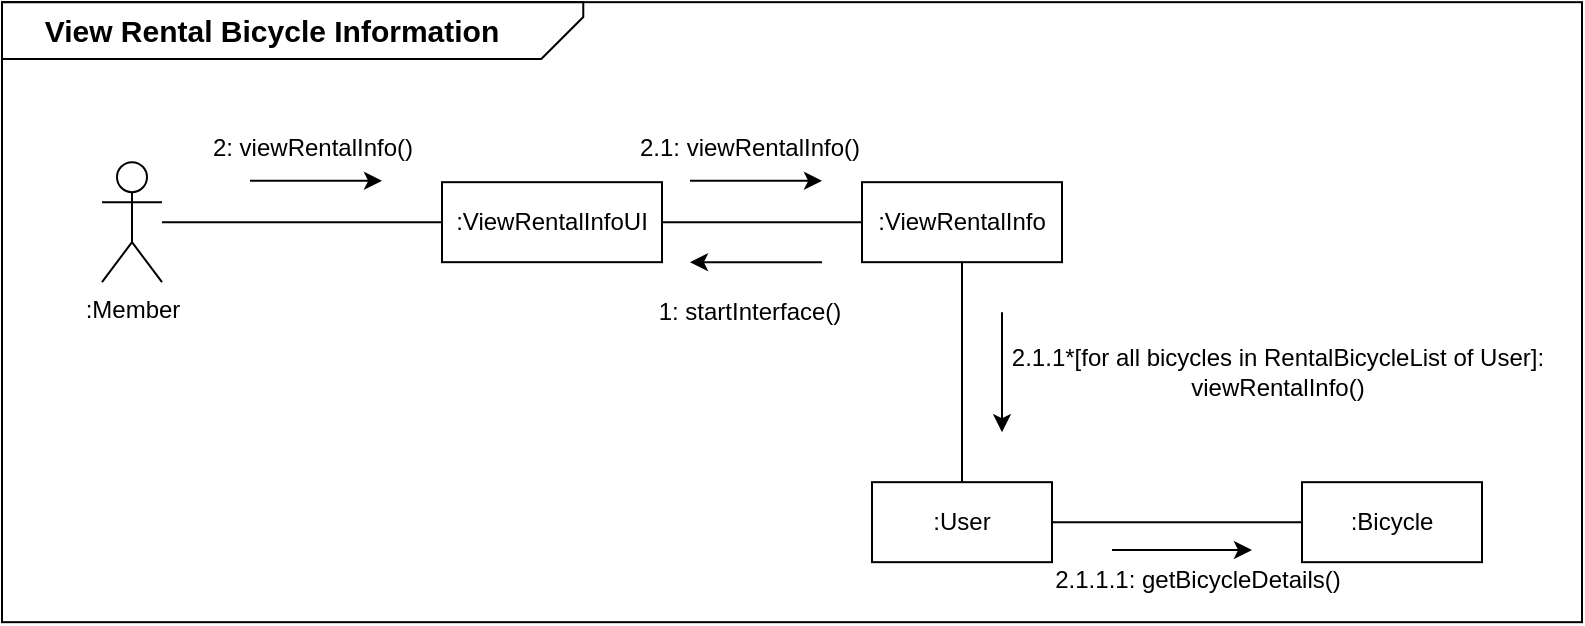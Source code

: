 <mxfile version="26.2.15">
  <diagram name="페이지-1" id="j83RDlaUJV3kTK0UDM6z">
    <mxGraphModel dx="1522" dy="618" grid="1" gridSize="10" guides="1" tooltips="1" connect="1" arrows="1" fold="1" page="1" pageScale="1" pageWidth="150" pageHeight="200" math="0" shadow="0">
      <root>
        <mxCell id="0" />
        <mxCell id="1" parent="0" />
        <mxCell id="5JfNQNPTImUstfvguGqc-1" value="" style="rounded=0;whiteSpace=wrap;html=1;" parent="1" vertex="1">
          <mxGeometry x="-400" y="236.085" width="790" height="310" as="geometry" />
        </mxCell>
        <mxCell id="5JfNQNPTImUstfvguGqc-2" value=":Member" style="shape=umlActor;verticalLabelPosition=bottom;verticalAlign=top;html=1;outlineConnect=0;" parent="1" vertex="1">
          <mxGeometry x="-350" y="316.085" width="30" height="60" as="geometry" />
        </mxCell>
        <mxCell id="5JfNQNPTImUstfvguGqc-3" value=":ViewRentalInfoUI" style="rounded=0;whiteSpace=wrap;html=1;" parent="1" vertex="1">
          <mxGeometry x="-180" y="326.085" width="110" height="40" as="geometry" />
        </mxCell>
        <mxCell id="5JfNQNPTImUstfvguGqc-4" value=":ViewRentalInfo" style="rounded=0;whiteSpace=wrap;html=1;" parent="1" vertex="1">
          <mxGeometry x="30" y="326.085" width="100" height="40" as="geometry" />
        </mxCell>
        <mxCell id="5JfNQNPTImUstfvguGqc-5" value="" style="endArrow=none;html=1;rounded=0;exitX=1;exitY=0.5;exitDx=0;exitDy=0;entryX=0;entryY=0.5;entryDx=0;entryDy=0;" parent="1" source="5JfNQNPTImUstfvguGqc-3" target="5JfNQNPTImUstfvguGqc-4" edge="1">
          <mxGeometry width="50" height="50" relative="1" as="geometry">
            <mxPoint x="-30" y="396.085" as="sourcePoint" />
            <mxPoint x="20" y="346.085" as="targetPoint" />
          </mxGeometry>
        </mxCell>
        <mxCell id="5JfNQNPTImUstfvguGqc-6" value="" style="endArrow=none;html=1;rounded=0;entryX=0;entryY=0.5;entryDx=0;entryDy=0;" parent="1" source="5JfNQNPTImUstfvguGqc-2" target="5JfNQNPTImUstfvguGqc-3" edge="1">
          <mxGeometry width="50" height="50" relative="1" as="geometry">
            <mxPoint x="-30" y="396.085" as="sourcePoint" />
            <mxPoint x="20" y="346.085" as="targetPoint" />
          </mxGeometry>
        </mxCell>
        <mxCell id="5JfNQNPTImUstfvguGqc-7" value=":User" style="rounded=0;whiteSpace=wrap;html=1;" parent="1" vertex="1">
          <mxGeometry x="35" y="476.085" width="90" height="40" as="geometry" />
        </mxCell>
        <mxCell id="5JfNQNPTImUstfvguGqc-8" value="" style="endArrow=none;html=1;rounded=0;entryX=0.5;entryY=1;entryDx=0;entryDy=0;exitX=0.5;exitY=0;exitDx=0;exitDy=0;" parent="1" source="5JfNQNPTImUstfvguGqc-7" target="5JfNQNPTImUstfvguGqc-4" edge="1">
          <mxGeometry width="50" height="50" relative="1" as="geometry">
            <mxPoint x="-20" y="396.085" as="sourcePoint" />
            <mxPoint x="30" y="346.085" as="targetPoint" />
          </mxGeometry>
        </mxCell>
        <mxCell id="5JfNQNPTImUstfvguGqc-9" value="" style="endArrow=classic;html=1;rounded=0;" parent="1" edge="1">
          <mxGeometry width="50" height="50" relative="1" as="geometry">
            <mxPoint x="10" y="366.085" as="sourcePoint" />
            <mxPoint x="-56" y="366.085" as="targetPoint" />
          </mxGeometry>
        </mxCell>
        <mxCell id="5JfNQNPTImUstfvguGqc-10" value="" style="shape=card;whiteSpace=wrap;html=1;rotation=90;direction=south;size=21;" parent="1" vertex="1">
          <mxGeometry x="-268.9" y="105" width="28.44" height="290.64" as="geometry" />
        </mxCell>
        <mxCell id="5JfNQNPTImUstfvguGqc-11" value="&lt;span style=&quot;font-size: 15px;&quot;&gt;&lt;b&gt;View Rental Bicycle Information&lt;/b&gt;&lt;/span&gt;" style="text;html=1;align=center;verticalAlign=middle;whiteSpace=wrap;rounded=0;" parent="1" vertex="1">
          <mxGeometry x="-400" y="235.32" width="269.99" height="30" as="geometry" />
        </mxCell>
        <mxCell id="5JfNQNPTImUstfvguGqc-12" value="1: startInterface()" style="text;html=1;align=center;verticalAlign=middle;whiteSpace=wrap;rounded=0;" parent="1" vertex="1">
          <mxGeometry x="-86" y="376.085" width="120" height="30" as="geometry" />
        </mxCell>
        <mxCell id="5JfNQNPTImUstfvguGqc-15" value="" style="endArrow=classic;html=1;rounded=0;" parent="1" edge="1">
          <mxGeometry width="50" height="50" relative="1" as="geometry">
            <mxPoint x="-56" y="325.415" as="sourcePoint" />
            <mxPoint x="10" y="325.415" as="targetPoint" />
          </mxGeometry>
        </mxCell>
        <mxCell id="5JfNQNPTImUstfvguGqc-16" value="" style="endArrow=classic;html=1;rounded=0;" parent="1" edge="1">
          <mxGeometry width="50" height="50" relative="1" as="geometry">
            <mxPoint x="-276" y="325.415" as="sourcePoint" />
            <mxPoint x="-210" y="325.415" as="targetPoint" />
          </mxGeometry>
        </mxCell>
        <mxCell id="5JfNQNPTImUstfvguGqc-17" value="2: viewRentalInfo()" style="text;html=1;align=center;verticalAlign=middle;whiteSpace=wrap;rounded=0;" parent="1" vertex="1">
          <mxGeometry x="-300" y="294.085" width="111" height="30" as="geometry" />
        </mxCell>
        <mxCell id="5JfNQNPTImUstfvguGqc-20" value="2.1: viewRentalInfo()" style="text;html=1;align=center;verticalAlign=middle;whiteSpace=wrap;rounded=0;" parent="1" vertex="1">
          <mxGeometry x="-99" y="294.085" width="146" height="30" as="geometry" />
        </mxCell>
        <mxCell id="5JfNQNPTImUstfvguGqc-21" value="" style="endArrow=classic;html=1;rounded=0;" parent="1" edge="1">
          <mxGeometry width="50" height="50" relative="1" as="geometry">
            <mxPoint x="100" y="391.085" as="sourcePoint" />
            <mxPoint x="100" y="451.085" as="targetPoint" />
          </mxGeometry>
        </mxCell>
        <mxCell id="5JfNQNPTImUstfvguGqc-22" value="2.1.1*[&lt;span style=&quot;background-color: transparent; color: light-dark(rgb(0, 0, 0), rgb(255, 255, 255));&quot; class=&quot;s1&quot;&gt;for&lt;/span&gt;&lt;span style=&quot;background-color: transparent; color: light-dark(rgb(0, 0, 0), rgb(255, 255, 255));&quot;&gt; all bicycles in RentalBicycleList of User&lt;/span&gt;]: &lt;br&gt;viewRentalInfo()" style="text;html=1;align=center;verticalAlign=middle;whiteSpace=wrap;rounded=0;" parent="1" vertex="1">
          <mxGeometry x="96" y="406.09" width="284" height="30" as="geometry" />
        </mxCell>
        <mxCell id="ghdDOxAWVo3WH_ttvn-a-1" value=":Bicycle" style="rounded=0;whiteSpace=wrap;html=1;" vertex="1" parent="1">
          <mxGeometry x="250" y="476.085" width="90" height="40" as="geometry" />
        </mxCell>
        <mxCell id="ghdDOxAWVo3WH_ttvn-a-2" value="" style="endArrow=none;html=1;rounded=0;entryX=0;entryY=0.5;entryDx=0;entryDy=0;exitX=1;exitY=0.5;exitDx=0;exitDy=0;" edge="1" parent="1" source="5JfNQNPTImUstfvguGqc-7" target="ghdDOxAWVo3WH_ttvn-a-1">
          <mxGeometry width="50" height="50" relative="1" as="geometry">
            <mxPoint x="-10" y="560" as="sourcePoint" />
            <mxPoint x="40" y="510" as="targetPoint" />
          </mxGeometry>
        </mxCell>
        <mxCell id="ghdDOxAWVo3WH_ttvn-a-3" value="" style="endArrow=classic;html=1;rounded=0;" edge="1" parent="1">
          <mxGeometry width="50" height="50" relative="1" as="geometry">
            <mxPoint x="155" y="510" as="sourcePoint" />
            <mxPoint x="225" y="510" as="targetPoint" />
          </mxGeometry>
        </mxCell>
        <mxCell id="ghdDOxAWVo3WH_ttvn-a-4" value="2.1.1.1: getBicycleDetails()" style="text;html=1;align=center;verticalAlign=middle;whiteSpace=wrap;rounded=0;" vertex="1" parent="1">
          <mxGeometry x="125" y="509.995" width="146" height="30" as="geometry" />
        </mxCell>
      </root>
    </mxGraphModel>
  </diagram>
</mxfile>
